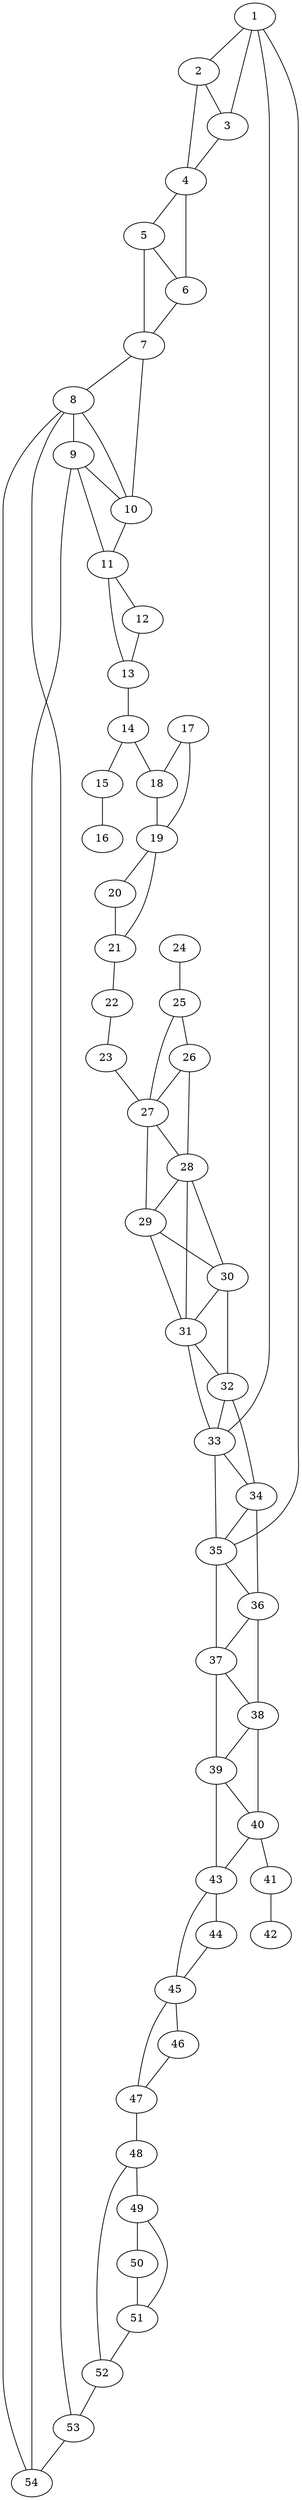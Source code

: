 graph graphname {1--2
1--3
1--33
1--35
2--3
2--4
3--4
4--5
4--6
5--6
5--7
6--7
7--8
7--10
8--9
8--10
8--53
8--54
9--10
9--11
9--54
10--11
11--12
11--13
12--13
13--14
14--15
14--18
15--16
17--18
17--19
18--19
19--20
19--21
20--21
21--22
22--23
23--27
24--25
25--26
25--27
26--27
26--28
27--28
27--29
28--29
28--30
28--31
29--30
29--31
30--31
30--32
31--32
31--33
32--33
32--34
33--34
33--35
34--35
34--36
35--36
35--37
36--37
36--38
37--38
37--39
38--39
38--40
39--40
39--43
40--41
40--43
41--42
43--44
43--45
44--45
45--46
45--47
46--47
47--48
48--49
48--52
49--50
49--51
50--51
51--52
52--53
53--54
}